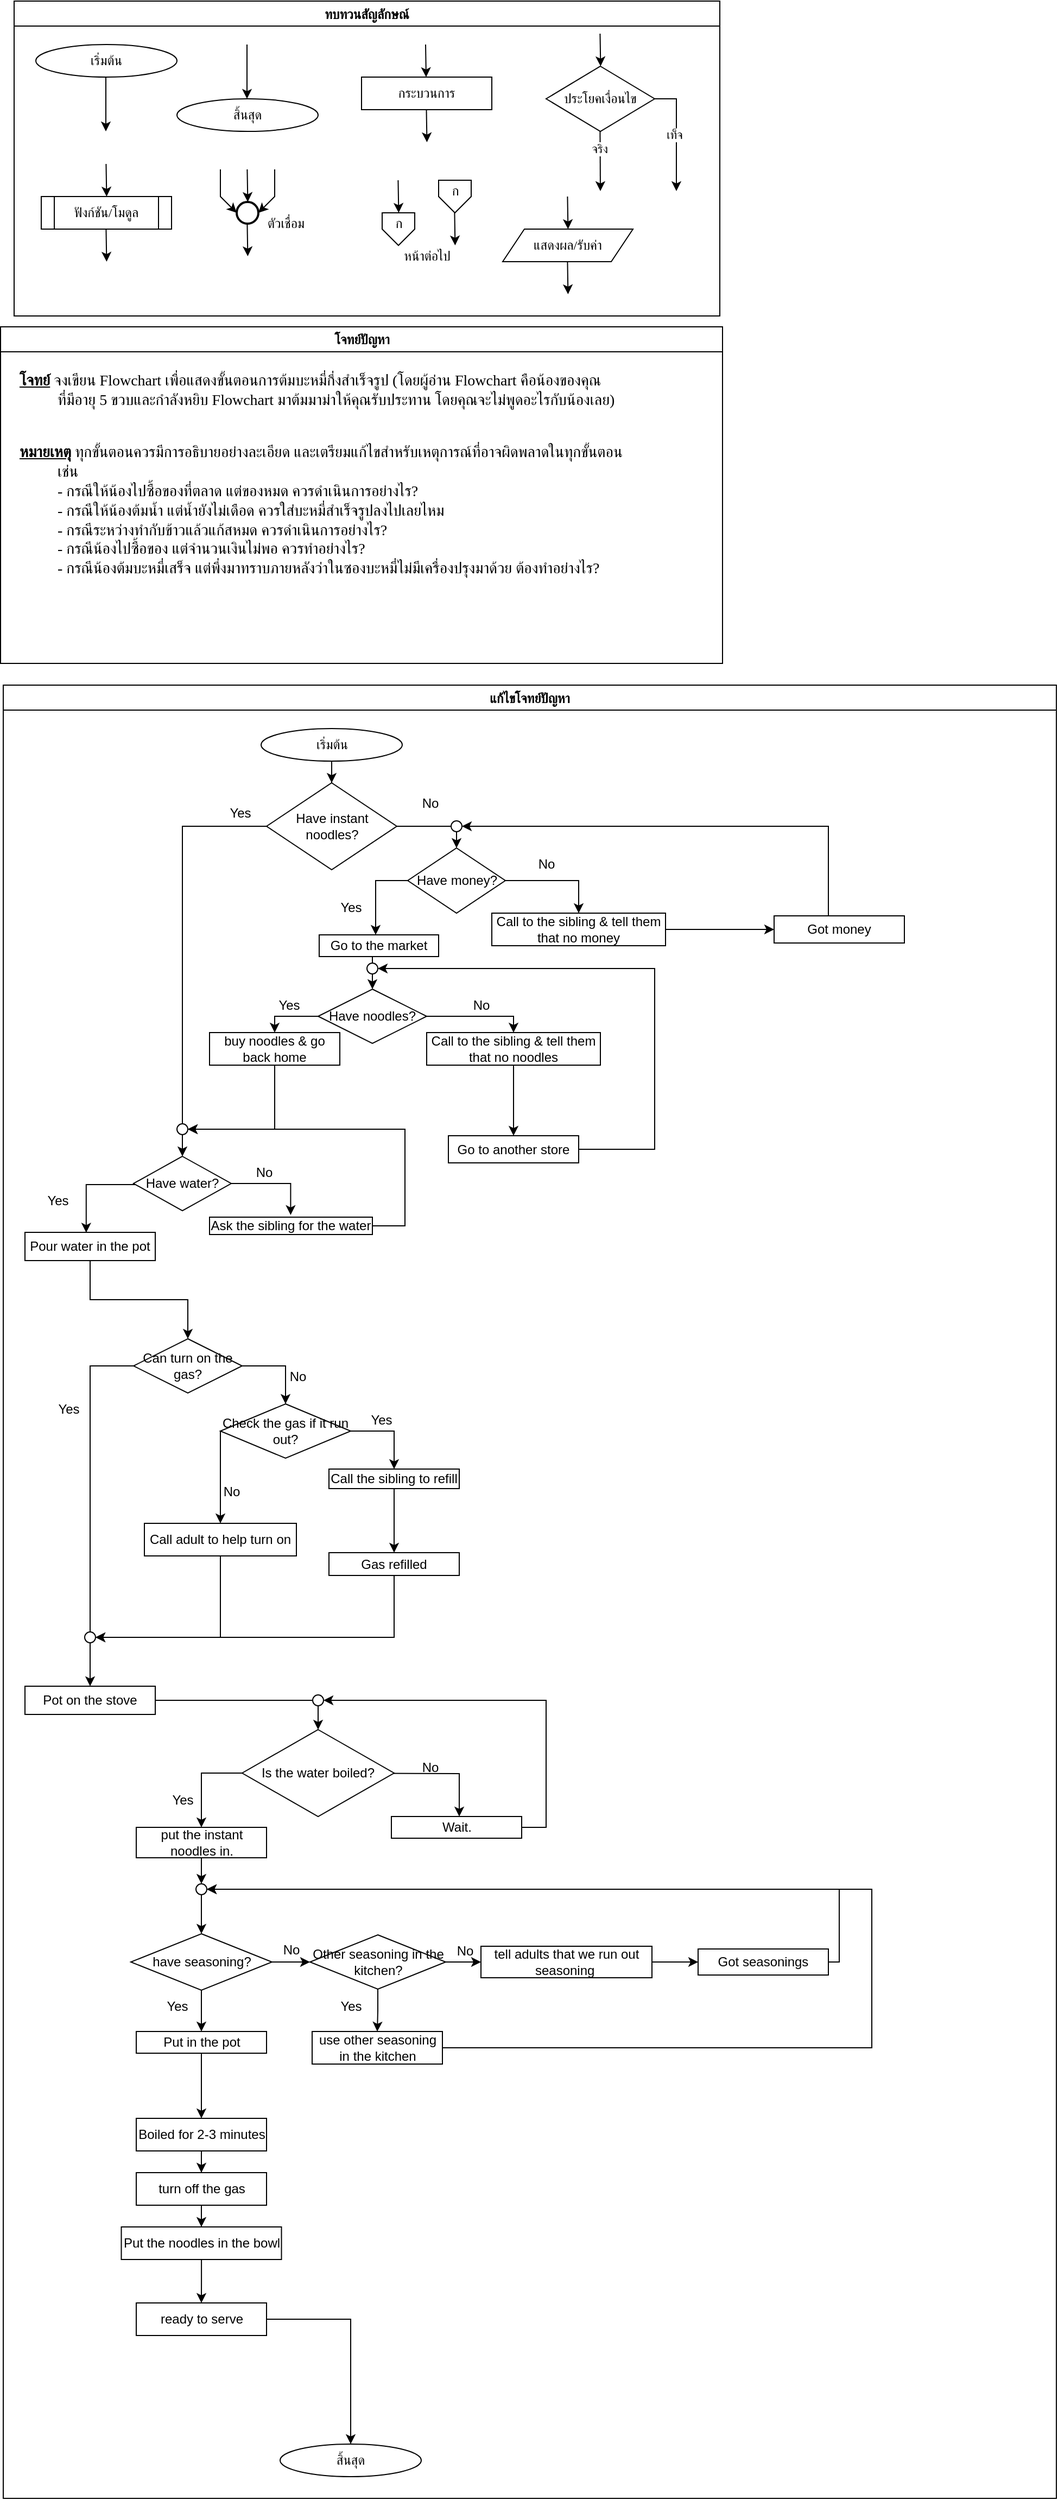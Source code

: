 <mxfile version="28.0.4">
  <diagram id="C5RBs43oDa-KdzZeNtuy" name="Page-1">
    <mxGraphModel dx="5113" dy="1737" grid="1" gridSize="10" guides="1" tooltips="1" connect="1" arrows="1" fold="1" page="1" pageScale="1" pageWidth="827" pageHeight="1169" math="0" shadow="0">
      <root>
        <mxCell id="WIyWlLk6GJQsqaUBKTNV-0" />
        <mxCell id="WIyWlLk6GJQsqaUBKTNV-1" parent="WIyWlLk6GJQsqaUBKTNV-0" />
        <mxCell id="M7CGMbNuYNeq0SnUNNgH-6" value="ทบทวนสัญลักษณ์" style="swimlane;fontFamily=Sarabun;fontSource=https%3A%2F%2Ffonts.googleapis.com%2Fcss%3Ffamily%3DSarabun;" parent="WIyWlLk6GJQsqaUBKTNV-1" vertex="1">
          <mxGeometry x="-720" y="20" width="650" height="290" as="geometry" />
        </mxCell>
        <mxCell id="M7CGMbNuYNeq0SnUNNgH-2" value="&lt;font data-font-src=&quot;https://fonts.googleapis.com/css?family=Sarabun&quot; face=&quot;Sarabun&quot;&gt;เริ่มต้น&lt;/font&gt;" style="ellipse;whiteSpace=wrap;html=1;" parent="M7CGMbNuYNeq0SnUNNgH-6" vertex="1">
          <mxGeometry x="20" y="40" width="130" height="30" as="geometry" />
        </mxCell>
        <mxCell id="M7CGMbNuYNeq0SnUNNgH-5" value="" style="endArrow=classic;html=1;rounded=0;" parent="M7CGMbNuYNeq0SnUNNgH-6" edge="1">
          <mxGeometry width="50" height="50" relative="1" as="geometry">
            <mxPoint x="84.5" y="70" as="sourcePoint" />
            <mxPoint x="84.5" y="120" as="targetPoint" />
          </mxGeometry>
        </mxCell>
        <mxCell id="M7CGMbNuYNeq0SnUNNgH-3" value="&lt;font face=&quot;Sarabun&quot;&gt;สิ้นสุด&lt;/font&gt;" style="ellipse;whiteSpace=wrap;html=1;" parent="M7CGMbNuYNeq0SnUNNgH-6" vertex="1">
          <mxGeometry x="150" y="90" width="130" height="30" as="geometry" />
        </mxCell>
        <mxCell id="M7CGMbNuYNeq0SnUNNgH-4" value="" style="endArrow=classic;html=1;rounded=0;" parent="M7CGMbNuYNeq0SnUNNgH-6" edge="1">
          <mxGeometry width="50" height="50" relative="1" as="geometry">
            <mxPoint x="214.5" y="40" as="sourcePoint" />
            <mxPoint x="214.5" y="90" as="targetPoint" />
          </mxGeometry>
        </mxCell>
        <mxCell id="mvioNwK95yMqdUQ73LqQ-0" value="กระบวนการ" style="rounded=0;whiteSpace=wrap;html=1;fontFamily=Sarabun;fontSource=https%3A%2F%2Ffonts.googleapis.com%2Fcss%3Ffamily%3DSarabun;" parent="M7CGMbNuYNeq0SnUNNgH-6" vertex="1">
          <mxGeometry x="320" y="70" width="120" height="30" as="geometry" />
        </mxCell>
        <mxCell id="mvioNwK95yMqdUQ73LqQ-1" value="" style="endArrow=classic;html=1;rounded=0;" parent="M7CGMbNuYNeq0SnUNNgH-6" edge="1">
          <mxGeometry width="50" height="50" relative="1" as="geometry">
            <mxPoint x="379" y="40" as="sourcePoint" />
            <mxPoint x="379.5" y="70" as="targetPoint" />
          </mxGeometry>
        </mxCell>
        <mxCell id="mvioNwK95yMqdUQ73LqQ-2" value="" style="endArrow=classic;html=1;rounded=0;" parent="M7CGMbNuYNeq0SnUNNgH-6" edge="1">
          <mxGeometry width="50" height="50" relative="1" as="geometry">
            <mxPoint x="379.75" y="100" as="sourcePoint" />
            <mxPoint x="380.25" y="130" as="targetPoint" />
          </mxGeometry>
        </mxCell>
        <mxCell id="mvioNwK95yMqdUQ73LqQ-3" value="ประโยคเงื่อนไข" style="rhombus;whiteSpace=wrap;html=1;fontFamily=Sarabun;fontSource=https%3A%2F%2Ffonts.googleapis.com%2Fcss%3Ffamily%3DSarabun;" parent="M7CGMbNuYNeq0SnUNNgH-6" vertex="1">
          <mxGeometry x="490" y="60" width="100" height="60" as="geometry" />
        </mxCell>
        <mxCell id="mvioNwK95yMqdUQ73LqQ-4" value="" style="endArrow=classic;html=1;rounded=0;" parent="M7CGMbNuYNeq0SnUNNgH-6" edge="1">
          <mxGeometry width="50" height="50" relative="1" as="geometry">
            <mxPoint x="539.71" y="30" as="sourcePoint" />
            <mxPoint x="540.21" y="60" as="targetPoint" />
          </mxGeometry>
        </mxCell>
        <mxCell id="mvioNwK95yMqdUQ73LqQ-5" value="" style="endArrow=classic;html=1;rounded=0;" parent="M7CGMbNuYNeq0SnUNNgH-6" edge="1">
          <mxGeometry width="50" height="50" relative="1" as="geometry">
            <mxPoint x="539.71" y="120" as="sourcePoint" />
            <mxPoint x="540" y="175" as="targetPoint" />
          </mxGeometry>
        </mxCell>
        <mxCell id="mvioNwK95yMqdUQ73LqQ-7" value="จริง" style="edgeLabel;html=1;align=center;verticalAlign=middle;resizable=0;points=[];fontFamily=Sarabun;fontSource=https%3A%2F%2Ffonts.googleapis.com%2Fcss%3Ffamily%3DSarabun;" parent="mvioNwK95yMqdUQ73LqQ-5" vertex="1" connectable="0">
          <mxGeometry x="-0.414" y="-1" relative="1" as="geometry">
            <mxPoint as="offset" />
          </mxGeometry>
        </mxCell>
        <mxCell id="mvioNwK95yMqdUQ73LqQ-6" value="" style="endArrow=classic;html=1;rounded=0;exitX=1;exitY=0.5;exitDx=0;exitDy=0;" parent="M7CGMbNuYNeq0SnUNNgH-6" source="mvioNwK95yMqdUQ73LqQ-3" edge="1">
          <mxGeometry width="50" height="50" relative="1" as="geometry">
            <mxPoint x="620" y="95" as="sourcePoint" />
            <mxPoint x="610" y="175" as="targetPoint" />
            <Array as="points">
              <mxPoint x="610" y="90" />
            </Array>
          </mxGeometry>
        </mxCell>
        <mxCell id="mvioNwK95yMqdUQ73LqQ-8" value="&lt;font data-font-src=&quot;https://fonts.googleapis.com/css?family=Sarabun&quot; face=&quot;Sarabun&quot;&gt;เท็จ&lt;/font&gt;" style="edgeLabel;html=1;align=center;verticalAlign=middle;resizable=0;points=[];" parent="mvioNwK95yMqdUQ73LqQ-6" vertex="1" connectable="0">
          <mxGeometry x="-0.002" y="-2" relative="1" as="geometry">
            <mxPoint as="offset" />
          </mxGeometry>
        </mxCell>
        <mxCell id="mvioNwK95yMqdUQ73LqQ-9" value="&lt;font data-font-src=&quot;https://fonts.googleapis.com/css?family=Sarabun&quot; face=&quot;Sarabun&quot;&gt;ฟังก์ชัน/โมดูล&lt;/font&gt;" style="shape=process;whiteSpace=wrap;html=1;backgroundOutline=1;" parent="M7CGMbNuYNeq0SnUNNgH-6" vertex="1">
          <mxGeometry x="25" y="180" width="120" height="30" as="geometry" />
        </mxCell>
        <mxCell id="mvioNwK95yMqdUQ73LqQ-11" value="" style="endArrow=classic;html=1;rounded=0;" parent="M7CGMbNuYNeq0SnUNNgH-6" edge="1">
          <mxGeometry width="50" height="50" relative="1" as="geometry">
            <mxPoint x="84.71" y="150" as="sourcePoint" />
            <mxPoint x="85.21" y="180" as="targetPoint" />
          </mxGeometry>
        </mxCell>
        <mxCell id="mvioNwK95yMqdUQ73LqQ-12" value="" style="endArrow=classic;html=1;rounded=0;" parent="M7CGMbNuYNeq0SnUNNgH-6" edge="1">
          <mxGeometry width="50" height="50" relative="1" as="geometry">
            <mxPoint x="84.71" y="210" as="sourcePoint" />
            <mxPoint x="85.21" y="240" as="targetPoint" />
          </mxGeometry>
        </mxCell>
        <mxCell id="mvioNwK95yMqdUQ73LqQ-13" value="" style="strokeWidth=2;html=1;shape=mxgraph.flowchart.start_2;whiteSpace=wrap;" parent="M7CGMbNuYNeq0SnUNNgH-6" vertex="1">
          <mxGeometry x="205" y="185" width="20" height="20" as="geometry" />
        </mxCell>
        <mxCell id="mvioNwK95yMqdUQ73LqQ-16" value="" style="endArrow=classic;html=1;rounded=0;" parent="M7CGMbNuYNeq0SnUNNgH-6" edge="1">
          <mxGeometry width="50" height="50" relative="1" as="geometry">
            <mxPoint x="214.71" y="155" as="sourcePoint" />
            <mxPoint x="215.21" y="185" as="targetPoint" />
          </mxGeometry>
        </mxCell>
        <mxCell id="mvioNwK95yMqdUQ73LqQ-17" value="" style="endArrow=classic;html=1;rounded=0;entryX=0;entryY=0.5;entryDx=0;entryDy=0;entryPerimeter=0;" parent="M7CGMbNuYNeq0SnUNNgH-6" target="mvioNwK95yMqdUQ73LqQ-13" edge="1">
          <mxGeometry width="50" height="50" relative="1" as="geometry">
            <mxPoint x="190.0" y="155" as="sourcePoint" />
            <mxPoint x="190.5" y="185" as="targetPoint" />
            <Array as="points">
              <mxPoint x="190" y="180" />
            </Array>
          </mxGeometry>
        </mxCell>
        <mxCell id="mvioNwK95yMqdUQ73LqQ-18" value="" style="endArrow=classic;html=1;rounded=0;entryX=1;entryY=0.5;entryDx=0;entryDy=0;entryPerimeter=0;" parent="M7CGMbNuYNeq0SnUNNgH-6" target="mvioNwK95yMqdUQ73LqQ-13" edge="1">
          <mxGeometry width="50" height="50" relative="1" as="geometry">
            <mxPoint x="240.0" y="155" as="sourcePoint" />
            <mxPoint x="240.5" y="185" as="targetPoint" />
            <Array as="points">
              <mxPoint x="240" y="180" />
            </Array>
          </mxGeometry>
        </mxCell>
        <mxCell id="mvioNwK95yMqdUQ73LqQ-19" value="" style="endArrow=classic;html=1;rounded=0;" parent="M7CGMbNuYNeq0SnUNNgH-6" edge="1">
          <mxGeometry width="50" height="50" relative="1" as="geometry">
            <mxPoint x="214.71" y="205" as="sourcePoint" />
            <mxPoint x="215.21" y="235" as="targetPoint" />
          </mxGeometry>
        </mxCell>
        <mxCell id="mvioNwK95yMqdUQ73LqQ-20" value="&lt;font data-font-src=&quot;https://fonts.googleapis.com/css?family=Sarabun&quot; face=&quot;Sarabun&quot;&gt;ตัวเชื่อม&lt;/font&gt;" style="text;html=1;align=center;verticalAlign=middle;resizable=0;points=[];autosize=1;strokeColor=none;fillColor=none;" parent="M7CGMbNuYNeq0SnUNNgH-6" vertex="1">
          <mxGeometry x="220" y="190" width="60" height="30" as="geometry" />
        </mxCell>
        <mxCell id="mvioNwK95yMqdUQ73LqQ-25" value="" style="endArrow=classic;html=1;rounded=0;" parent="M7CGMbNuYNeq0SnUNNgH-6" edge="1">
          <mxGeometry width="50" height="50" relative="1" as="geometry">
            <mxPoint x="353.71" y="165" as="sourcePoint" />
            <mxPoint x="354.21" y="195" as="targetPoint" />
          </mxGeometry>
        </mxCell>
        <mxCell id="mvioNwK95yMqdUQ73LqQ-21" value="" style="verticalLabelPosition=bottom;verticalAlign=top;html=1;shape=offPageConnector;rounded=0;size=0.5;" parent="M7CGMbNuYNeq0SnUNNgH-6" vertex="1">
          <mxGeometry x="339" y="195" width="30" height="30" as="geometry" />
        </mxCell>
        <mxCell id="mvioNwK95yMqdUQ73LqQ-26" value="" style="endArrow=classic;html=1;rounded=0;" parent="M7CGMbNuYNeq0SnUNNgH-6" edge="1">
          <mxGeometry width="50" height="50" relative="1" as="geometry">
            <mxPoint x="405.71" y="195" as="sourcePoint" />
            <mxPoint x="406.21" y="225" as="targetPoint" />
          </mxGeometry>
        </mxCell>
        <mxCell id="mvioNwK95yMqdUQ73LqQ-27" value="" style="verticalLabelPosition=bottom;verticalAlign=top;html=1;shape=offPageConnector;rounded=0;size=0.5;" parent="M7CGMbNuYNeq0SnUNNgH-6" vertex="1">
          <mxGeometry x="391" y="165" width="30" height="30" as="geometry" />
        </mxCell>
        <mxCell id="mvioNwK95yMqdUQ73LqQ-28" value="หน้าต่อไป" style="text;html=1;align=center;verticalAlign=middle;resizable=0;points=[];autosize=1;strokeColor=none;fillColor=none;fontFamily=Sarabun;fontSource=https%3A%2F%2Ffonts.googleapis.com%2Fcss%3Ffamily%3DSarabun;" parent="M7CGMbNuYNeq0SnUNNgH-6" vertex="1">
          <mxGeometry x="345" y="220" width="70" height="30" as="geometry" />
        </mxCell>
        <mxCell id="mvioNwK95yMqdUQ73LqQ-29" value="ก" style="text;html=1;align=center;verticalAlign=middle;resizable=0;points=[];autosize=1;strokeColor=none;fillColor=none;fontFamily=Sarabun;fontSource=https%3A%2F%2Ffonts.googleapis.com%2Fcss%3Ffamily%3DSarabun;" parent="M7CGMbNuYNeq0SnUNNgH-6" vertex="1">
          <mxGeometry x="339" y="190" width="30" height="30" as="geometry" />
        </mxCell>
        <mxCell id="mvioNwK95yMqdUQ73LqQ-30" value="ก" style="text;html=1;align=center;verticalAlign=middle;resizable=0;points=[];autosize=1;strokeColor=none;fillColor=none;fontFamily=Sarabun;fontSource=https%3A%2F%2Ffonts.googleapis.com%2Fcss%3Ffamily%3DSarabun;" parent="M7CGMbNuYNeq0SnUNNgH-6" vertex="1">
          <mxGeometry x="391" y="160" width="30" height="30" as="geometry" />
        </mxCell>
        <mxCell id="mvioNwK95yMqdUQ73LqQ-32" value="แสดงผล/รับค่า" style="shape=parallelogram;perimeter=parallelogramPerimeter;whiteSpace=wrap;html=1;fixedSize=1;fontFamily=Sarabun;fontSource=https%3A%2F%2Ffonts.googleapis.com%2Fcss%3Ffamily%3DSarabun;" parent="M7CGMbNuYNeq0SnUNNgH-6" vertex="1">
          <mxGeometry x="450" y="210" width="120" height="30" as="geometry" />
        </mxCell>
        <mxCell id="mvioNwK95yMqdUQ73LqQ-33" value="" style="endArrow=classic;html=1;rounded=0;" parent="M7CGMbNuYNeq0SnUNNgH-6" edge="1">
          <mxGeometry width="50" height="50" relative="1" as="geometry">
            <mxPoint x="509.71" y="180" as="sourcePoint" />
            <mxPoint x="510.21" y="210" as="targetPoint" />
          </mxGeometry>
        </mxCell>
        <mxCell id="mvioNwK95yMqdUQ73LqQ-34" value="" style="endArrow=classic;html=1;rounded=0;" parent="M7CGMbNuYNeq0SnUNNgH-6" edge="1">
          <mxGeometry width="50" height="50" relative="1" as="geometry">
            <mxPoint x="509.71" y="240" as="sourcePoint" />
            <mxPoint x="510.21" y="270" as="targetPoint" />
          </mxGeometry>
        </mxCell>
        <mxCell id="mvioNwK95yMqdUQ73LqQ-36" value="แก้ไขโจทย์ปัญหา" style="swimlane;fontFamily=Sarabun;fontSource=https%3A%2F%2Ffonts.googleapis.com%2Fcss%3Ffamily%3DSarabun;" parent="WIyWlLk6GJQsqaUBKTNV-1" vertex="1">
          <mxGeometry x="-730" y="650" width="970" height="1670" as="geometry" />
        </mxCell>
        <mxCell id="Y_5bH8ewrt_cbjXBQILO-9" style="edgeStyle=orthogonalEdgeStyle;rounded=0;orthogonalLoop=1;jettySize=auto;html=1;entryX=0.5;entryY=0;entryDx=0;entryDy=0;" edge="1" parent="mvioNwK95yMqdUQ73LqQ-36" source="mvioNwK95yMqdUQ73LqQ-35" target="Y_5bH8ewrt_cbjXBQILO-0">
          <mxGeometry relative="1" as="geometry" />
        </mxCell>
        <mxCell id="mvioNwK95yMqdUQ73LqQ-35" value="&lt;font data-font-src=&quot;https://fonts.googleapis.com/css?family=Sarabun&quot; face=&quot;Sarabun&quot;&gt;เริ่มต้น&lt;/font&gt;" style="ellipse;whiteSpace=wrap;html=1;" parent="mvioNwK95yMqdUQ73LqQ-36" vertex="1">
          <mxGeometry x="237.5" y="40" width="130" height="30" as="geometry" />
        </mxCell>
        <mxCell id="mvioNwK95yMqdUQ73LqQ-69" value="&lt;font face=&quot;Sarabun&quot;&gt;สิ้นสุด&lt;/font&gt;" style="ellipse;whiteSpace=wrap;html=1;" parent="mvioNwK95yMqdUQ73LqQ-36" vertex="1">
          <mxGeometry x="255" y="1620" width="130" height="30" as="geometry" />
        </mxCell>
        <mxCell id="Y_5bH8ewrt_cbjXBQILO-4" style="edgeStyle=orthogonalEdgeStyle;rounded=0;orthogonalLoop=1;jettySize=auto;html=1;entryX=0.5;entryY=0;entryDx=0;entryDy=0;" edge="1" parent="mvioNwK95yMqdUQ73LqQ-36" source="Y_5bH8ewrt_cbjXBQILO-0" target="Y_5bH8ewrt_cbjXBQILO-3">
          <mxGeometry relative="1" as="geometry" />
        </mxCell>
        <mxCell id="Y_5bH8ewrt_cbjXBQILO-7" style="edgeStyle=orthogonalEdgeStyle;rounded=0;orthogonalLoop=1;jettySize=auto;html=1;entryX=0.5;entryY=0;entryDx=0;entryDy=0;" edge="1" parent="mvioNwK95yMqdUQ73LqQ-36" source="Y_5bH8ewrt_cbjXBQILO-0" target="Y_5bH8ewrt_cbjXBQILO-6">
          <mxGeometry relative="1" as="geometry" />
        </mxCell>
        <mxCell id="Y_5bH8ewrt_cbjXBQILO-0" value="Have instant noodles?" style="rhombus;whiteSpace=wrap;html=1;" vertex="1" parent="mvioNwK95yMqdUQ73LqQ-36">
          <mxGeometry x="242.5" y="90" width="120" height="80" as="geometry" />
        </mxCell>
        <mxCell id="Y_5bH8ewrt_cbjXBQILO-3" value="Have water?" style="rhombus;whiteSpace=wrap;html=1;" vertex="1" parent="mvioNwK95yMqdUQ73LqQ-36">
          <mxGeometry x="120" y="434" width="90" height="50" as="geometry" />
        </mxCell>
        <mxCell id="Y_5bH8ewrt_cbjXBQILO-5" value="Yes" style="text;html=1;align=center;verticalAlign=middle;resizable=0;points=[];autosize=1;strokeColor=none;fillColor=none;" vertex="1" parent="mvioNwK95yMqdUQ73LqQ-36">
          <mxGeometry x="197.5" y="103" width="40" height="30" as="geometry" />
        </mxCell>
        <mxCell id="Y_5bH8ewrt_cbjXBQILO-12" style="edgeStyle=orthogonalEdgeStyle;rounded=0;orthogonalLoop=1;jettySize=auto;html=1;entryX=0.5;entryY=0;entryDx=0;entryDy=0;exitX=0;exitY=0.5;exitDx=0;exitDy=0;" edge="1" parent="mvioNwK95yMqdUQ73LqQ-36" source="Y_5bH8ewrt_cbjXBQILO-6">
          <mxGeometry relative="1" as="geometry">
            <mxPoint x="369.5" y="180" as="sourcePoint" />
            <mxPoint x="343" y="230" as="targetPoint" />
            <Array as="points">
              <mxPoint x="343" y="180" />
            </Array>
          </mxGeometry>
        </mxCell>
        <mxCell id="Y_5bH8ewrt_cbjXBQILO-15" style="edgeStyle=orthogonalEdgeStyle;rounded=0;orthogonalLoop=1;jettySize=auto;html=1;entryX=0.5;entryY=0;entryDx=0;entryDy=0;" edge="1" parent="mvioNwK95yMqdUQ73LqQ-36" source="Y_5bH8ewrt_cbjXBQILO-6" target="Y_5bH8ewrt_cbjXBQILO-14">
          <mxGeometry relative="1" as="geometry">
            <Array as="points">
              <mxPoint x="530" y="180" />
            </Array>
          </mxGeometry>
        </mxCell>
        <mxCell id="Y_5bH8ewrt_cbjXBQILO-6" value="Have money?" style="rhombus;whiteSpace=wrap;html=1;" vertex="1" parent="mvioNwK95yMqdUQ73LqQ-36">
          <mxGeometry x="372.5" y="150" width="90" height="60" as="geometry" />
        </mxCell>
        <mxCell id="Y_5bH8ewrt_cbjXBQILO-19" style="edgeStyle=orthogonalEdgeStyle;rounded=0;orthogonalLoop=1;jettySize=auto;html=1;entryX=0.5;entryY=0;entryDx=0;entryDy=0;" edge="1" parent="mvioNwK95yMqdUQ73LqQ-36" source="Y_5bH8ewrt_cbjXBQILO-11" target="Y_5bH8ewrt_cbjXBQILO-18">
          <mxGeometry relative="1" as="geometry">
            <Array as="points">
              <mxPoint x="340" y="270" />
            </Array>
          </mxGeometry>
        </mxCell>
        <mxCell id="Y_5bH8ewrt_cbjXBQILO-11" value="Go to the market" style="whiteSpace=wrap;html=1;" vertex="1" parent="mvioNwK95yMqdUQ73LqQ-36">
          <mxGeometry x="291" y="230" width="110" height="20" as="geometry" />
        </mxCell>
        <mxCell id="Y_5bH8ewrt_cbjXBQILO-62" value="" style="edgeStyle=orthogonalEdgeStyle;rounded=0;orthogonalLoop=1;jettySize=auto;html=1;" edge="1" parent="mvioNwK95yMqdUQ73LqQ-36" source="Y_5bH8ewrt_cbjXBQILO-14" target="Y_5bH8ewrt_cbjXBQILO-61">
          <mxGeometry relative="1" as="geometry" />
        </mxCell>
        <mxCell id="Y_5bH8ewrt_cbjXBQILO-14" value="Call to the sibling &amp;amp; tell them that no money" style="whiteSpace=wrap;html=1;" vertex="1" parent="mvioNwK95yMqdUQ73LqQ-36">
          <mxGeometry x="450" y="210" width="160" height="30" as="geometry" />
        </mxCell>
        <mxCell id="Y_5bH8ewrt_cbjXBQILO-16" value="No" style="text;html=1;align=center;verticalAlign=middle;resizable=0;points=[];autosize=1;strokeColor=none;fillColor=none;" vertex="1" parent="mvioNwK95yMqdUQ73LqQ-36">
          <mxGeometry x="480" y="150" width="40" height="30" as="geometry" />
        </mxCell>
        <mxCell id="Y_5bH8ewrt_cbjXBQILO-17" value="Yes" style="text;html=1;align=center;verticalAlign=middle;resizable=0;points=[];autosize=1;strokeColor=none;fillColor=none;" vertex="1" parent="mvioNwK95yMqdUQ73LqQ-36">
          <mxGeometry x="300" y="190" width="40" height="30" as="geometry" />
        </mxCell>
        <mxCell id="Y_5bH8ewrt_cbjXBQILO-22" style="edgeStyle=orthogonalEdgeStyle;rounded=0;orthogonalLoop=1;jettySize=auto;html=1;entryX=0.5;entryY=0;entryDx=0;entryDy=0;" edge="1" parent="mvioNwK95yMqdUQ73LqQ-36" target="Y_5bH8ewrt_cbjXBQILO-20">
          <mxGeometry relative="1" as="geometry">
            <mxPoint x="379.978" y="305.001" as="sourcePoint" />
            <mxPoint x="470" y="314.99" as="targetPoint" />
            <Array as="points">
              <mxPoint x="470" y="305" />
            </Array>
          </mxGeometry>
        </mxCell>
        <mxCell id="Y_5bH8ewrt_cbjXBQILO-25" style="edgeStyle=orthogonalEdgeStyle;rounded=0;orthogonalLoop=1;jettySize=auto;html=1;entryX=0.5;entryY=0;entryDx=0;entryDy=0;" edge="1" parent="mvioNwK95yMqdUQ73LqQ-36" target="Y_5bH8ewrt_cbjXBQILO-24">
          <mxGeometry relative="1" as="geometry">
            <mxPoint x="300.004" y="305.002" as="sourcePoint" />
            <mxPoint x="249.96" y="314.98" as="targetPoint" />
            <Array as="points">
              <mxPoint x="250" y="305" />
            </Array>
          </mxGeometry>
        </mxCell>
        <mxCell id="Y_5bH8ewrt_cbjXBQILO-18" value="Have noodles?" style="rhombus;whiteSpace=wrap;html=1;" vertex="1" parent="mvioNwK95yMqdUQ73LqQ-36">
          <mxGeometry x="290" y="280" width="100" height="50" as="geometry" />
        </mxCell>
        <mxCell id="Y_5bH8ewrt_cbjXBQILO-56" value="" style="edgeStyle=orthogonalEdgeStyle;rounded=0;orthogonalLoop=1;jettySize=auto;html=1;" edge="1" parent="mvioNwK95yMqdUQ73LqQ-36" source="Y_5bH8ewrt_cbjXBQILO-20" target="Y_5bH8ewrt_cbjXBQILO-55">
          <mxGeometry relative="1" as="geometry" />
        </mxCell>
        <mxCell id="Y_5bH8ewrt_cbjXBQILO-20" value="Call to the sibling &amp;amp; tell them that no noodles" style="whiteSpace=wrap;html=1;" vertex="1" parent="mvioNwK95yMqdUQ73LqQ-36">
          <mxGeometry x="390" y="320" width="160" height="30" as="geometry" />
        </mxCell>
        <mxCell id="Y_5bH8ewrt_cbjXBQILO-23" value="No" style="text;html=1;align=center;verticalAlign=middle;resizable=0;points=[];autosize=1;strokeColor=none;fillColor=none;" vertex="1" parent="mvioNwK95yMqdUQ73LqQ-36">
          <mxGeometry x="420" y="280" width="40" height="30" as="geometry" />
        </mxCell>
        <mxCell id="Y_5bH8ewrt_cbjXBQILO-29" style="edgeStyle=orthogonalEdgeStyle;rounded=0;orthogonalLoop=1;jettySize=auto;html=1;entryX=1;entryY=0.5;entryDx=0;entryDy=0;" edge="1" parent="mvioNwK95yMqdUQ73LqQ-36" source="Y_5bH8ewrt_cbjXBQILO-24" target="Y_5bH8ewrt_cbjXBQILO-26">
          <mxGeometry relative="1" as="geometry">
            <Array as="points">
              <mxPoint x="250" y="409" />
            </Array>
          </mxGeometry>
        </mxCell>
        <mxCell id="Y_5bH8ewrt_cbjXBQILO-24" value="buy noodles &amp;amp; go back home" style="whiteSpace=wrap;html=1;" vertex="1" parent="mvioNwK95yMqdUQ73LqQ-36">
          <mxGeometry x="190" y="320" width="120" height="30" as="geometry" />
        </mxCell>
        <mxCell id="Y_5bH8ewrt_cbjXBQILO-26" value="" style="ellipse;whiteSpace=wrap;html=1;" vertex="1" parent="mvioNwK95yMqdUQ73LqQ-36">
          <mxGeometry x="160" y="404" width="10" height="10" as="geometry" />
        </mxCell>
        <mxCell id="Y_5bH8ewrt_cbjXBQILO-41" style="edgeStyle=orthogonalEdgeStyle;rounded=0;orthogonalLoop=1;jettySize=auto;html=1;entryX=0.5;entryY=0;entryDx=0;entryDy=0;" edge="1" parent="mvioNwK95yMqdUQ73LqQ-36" source="Y_5bH8ewrt_cbjXBQILO-30" target="Y_5bH8ewrt_cbjXBQILO-40">
          <mxGeometry relative="1" as="geometry" />
        </mxCell>
        <mxCell id="Y_5bH8ewrt_cbjXBQILO-30" value="Pour water in the pot" style="whiteSpace=wrap;html=1;" vertex="1" parent="mvioNwK95yMqdUQ73LqQ-36">
          <mxGeometry x="20" y="504" width="120" height="26" as="geometry" />
        </mxCell>
        <mxCell id="Y_5bH8ewrt_cbjXBQILO-33" value="Yes" style="text;html=1;align=center;verticalAlign=middle;resizable=0;points=[];autosize=1;strokeColor=none;fillColor=none;" vertex="1" parent="mvioNwK95yMqdUQ73LqQ-36">
          <mxGeometry x="30" y="460" width="40" height="30" as="geometry" />
        </mxCell>
        <mxCell id="Y_5bH8ewrt_cbjXBQILO-42" style="edgeStyle=orthogonalEdgeStyle;rounded=0;orthogonalLoop=1;jettySize=auto;html=1;entryX=1;entryY=0.5;entryDx=0;entryDy=0;" edge="1" parent="mvioNwK95yMqdUQ73LqQ-36" source="Y_5bH8ewrt_cbjXBQILO-34" target="Y_5bH8ewrt_cbjXBQILO-26">
          <mxGeometry relative="1" as="geometry">
            <Array as="points">
              <mxPoint x="370" y="498" />
              <mxPoint x="370" y="409" />
            </Array>
          </mxGeometry>
        </mxCell>
        <mxCell id="Y_5bH8ewrt_cbjXBQILO-34" value="Ask the sibling for the water" style="whiteSpace=wrap;html=1;" vertex="1" parent="mvioNwK95yMqdUQ73LqQ-36">
          <mxGeometry x="190" y="490" width="150" height="16" as="geometry" />
        </mxCell>
        <mxCell id="Y_5bH8ewrt_cbjXBQILO-36" value="No" style="text;html=1;align=center;verticalAlign=middle;resizable=0;points=[];autosize=1;strokeColor=none;fillColor=none;" vertex="1" parent="mvioNwK95yMqdUQ73LqQ-36">
          <mxGeometry x="220" y="434" width="40" height="30" as="geometry" />
        </mxCell>
        <mxCell id="Y_5bH8ewrt_cbjXBQILO-37" value="No" style="text;html=1;align=center;verticalAlign=middle;resizable=0;points=[];autosize=1;strokeColor=none;fillColor=none;" vertex="1" parent="mvioNwK95yMqdUQ73LqQ-36">
          <mxGeometry x="372.5" y="94" width="40" height="30" as="geometry" />
        </mxCell>
        <mxCell id="Y_5bH8ewrt_cbjXBQILO-38" style="edgeStyle=orthogonalEdgeStyle;rounded=0;orthogonalLoop=1;jettySize=auto;html=1;exitX=1;exitY=0.5;exitDx=0;exitDy=0;entryX=0.498;entryY=-0.124;entryDx=0;entryDy=0;entryPerimeter=0;" edge="1" parent="mvioNwK95yMqdUQ73LqQ-36" source="Y_5bH8ewrt_cbjXBQILO-3" target="Y_5bH8ewrt_cbjXBQILO-34">
          <mxGeometry relative="1" as="geometry" />
        </mxCell>
        <mxCell id="Y_5bH8ewrt_cbjXBQILO-39" style="edgeStyle=orthogonalEdgeStyle;rounded=0;orthogonalLoop=1;jettySize=auto;html=1;entryX=0.47;entryY=0.01;entryDx=0;entryDy=0;entryPerimeter=0;" edge="1" parent="mvioNwK95yMqdUQ73LqQ-36" source="Y_5bH8ewrt_cbjXBQILO-3" target="Y_5bH8ewrt_cbjXBQILO-30">
          <mxGeometry relative="1" as="geometry">
            <Array as="points">
              <mxPoint x="76" y="460" />
            </Array>
          </mxGeometry>
        </mxCell>
        <mxCell id="Y_5bH8ewrt_cbjXBQILO-44" style="edgeStyle=orthogonalEdgeStyle;rounded=0;orthogonalLoop=1;jettySize=auto;html=1;entryX=0.5;entryY=0;entryDx=0;entryDy=0;" edge="1" parent="mvioNwK95yMqdUQ73LqQ-36" source="Y_5bH8ewrt_cbjXBQILO-40" target="Y_5bH8ewrt_cbjXBQILO-43">
          <mxGeometry relative="1" as="geometry">
            <Array as="points">
              <mxPoint x="80" y="627" />
            </Array>
          </mxGeometry>
        </mxCell>
        <mxCell id="Y_5bH8ewrt_cbjXBQILO-47" style="edgeStyle=orthogonalEdgeStyle;rounded=0;orthogonalLoop=1;jettySize=auto;html=1;entryX=0.5;entryY=0;entryDx=0;entryDy=0;" edge="1" parent="mvioNwK95yMqdUQ73LqQ-36" target="Y_5bH8ewrt_cbjXBQILO-46">
          <mxGeometry relative="1" as="geometry">
            <mxPoint x="217.406" y="627.027" as="sourcePoint" />
            <mxPoint x="254.96" y="652" as="targetPoint" />
            <Array as="points">
              <mxPoint x="260" y="627" />
              <mxPoint x="260" y="652" />
            </Array>
          </mxGeometry>
        </mxCell>
        <mxCell id="Y_5bH8ewrt_cbjXBQILO-40" value="Can turn on the gas?" style="rhombus;whiteSpace=wrap;html=1;" vertex="1" parent="mvioNwK95yMqdUQ73LqQ-36">
          <mxGeometry x="120" y="602" width="100" height="50" as="geometry" />
        </mxCell>
        <mxCell id="Y_5bH8ewrt_cbjXBQILO-71" style="edgeStyle=orthogonalEdgeStyle;rounded=0;orthogonalLoop=1;jettySize=auto;html=1;" edge="1" parent="mvioNwK95yMqdUQ73LqQ-36" source="Y_5bH8ewrt_cbjXBQILO-43" target="Y_5bH8ewrt_cbjXBQILO-70">
          <mxGeometry relative="1" as="geometry" />
        </mxCell>
        <mxCell id="Y_5bH8ewrt_cbjXBQILO-43" value="Pot on the stove" style="whiteSpace=wrap;html=1;" vertex="1" parent="mvioNwK95yMqdUQ73LqQ-36">
          <mxGeometry x="20" y="922" width="120" height="26" as="geometry" />
        </mxCell>
        <mxCell id="Y_5bH8ewrt_cbjXBQILO-45" value="Yes" style="text;html=1;align=center;verticalAlign=middle;resizable=0;points=[];autosize=1;strokeColor=none;fillColor=none;" vertex="1" parent="mvioNwK95yMqdUQ73LqQ-36">
          <mxGeometry x="40" y="652" width="40" height="30" as="geometry" />
        </mxCell>
        <mxCell id="Y_5bH8ewrt_cbjXBQILO-50" style="edgeStyle=orthogonalEdgeStyle;rounded=0;orthogonalLoop=1;jettySize=auto;html=1;entryX=0.5;entryY=0;entryDx=0;entryDy=0;" edge="1" parent="mvioNwK95yMqdUQ73LqQ-36" source="Y_5bH8ewrt_cbjXBQILO-46" target="Y_5bH8ewrt_cbjXBQILO-49">
          <mxGeometry relative="1" as="geometry">
            <Array as="points">
              <mxPoint x="360" y="687" />
            </Array>
          </mxGeometry>
        </mxCell>
        <mxCell id="Y_5bH8ewrt_cbjXBQILO-53" style="edgeStyle=orthogonalEdgeStyle;rounded=0;orthogonalLoop=1;jettySize=auto;html=1;entryX=0.5;entryY=0;entryDx=0;entryDy=0;" edge="1" parent="mvioNwK95yMqdUQ73LqQ-36" source="Y_5bH8ewrt_cbjXBQILO-46" target="Y_5bH8ewrt_cbjXBQILO-52">
          <mxGeometry relative="1" as="geometry">
            <Array as="points">
              <mxPoint x="200" y="762" />
            </Array>
          </mxGeometry>
        </mxCell>
        <mxCell id="Y_5bH8ewrt_cbjXBQILO-46" value="Check the gas if it run out?" style="rhombus;whiteSpace=wrap;html=1;" vertex="1" parent="mvioNwK95yMqdUQ73LqQ-36">
          <mxGeometry x="200" y="662" width="120" height="50" as="geometry" />
        </mxCell>
        <mxCell id="Y_5bH8ewrt_cbjXBQILO-48" value="No" style="text;html=1;align=center;verticalAlign=middle;resizable=0;points=[];autosize=1;strokeColor=none;fillColor=none;" vertex="1" parent="mvioNwK95yMqdUQ73LqQ-36">
          <mxGeometry x="251" y="622" width="40" height="30" as="geometry" />
        </mxCell>
        <mxCell id="Y_5bH8ewrt_cbjXBQILO-66" value="" style="edgeStyle=orthogonalEdgeStyle;rounded=0;orthogonalLoop=1;jettySize=auto;html=1;" edge="1" parent="mvioNwK95yMqdUQ73LqQ-36" source="Y_5bH8ewrt_cbjXBQILO-49" target="Y_5bH8ewrt_cbjXBQILO-65">
          <mxGeometry relative="1" as="geometry" />
        </mxCell>
        <mxCell id="Y_5bH8ewrt_cbjXBQILO-49" value="Call the sibling to refill" style="whiteSpace=wrap;html=1;" vertex="1" parent="mvioNwK95yMqdUQ73LqQ-36">
          <mxGeometry x="300" y="722" width="120" height="18" as="geometry" />
        </mxCell>
        <mxCell id="Y_5bH8ewrt_cbjXBQILO-51" value="Yes" style="text;html=1;align=center;verticalAlign=middle;resizable=0;points=[];autosize=1;strokeColor=none;fillColor=none;" vertex="1" parent="mvioNwK95yMqdUQ73LqQ-36">
          <mxGeometry x="327.5" y="662" width="40" height="30" as="geometry" />
        </mxCell>
        <mxCell id="Y_5bH8ewrt_cbjXBQILO-68" style="edgeStyle=orthogonalEdgeStyle;rounded=0;orthogonalLoop=1;jettySize=auto;html=1;entryX=1;entryY=0.5;entryDx=0;entryDy=0;" edge="1" parent="mvioNwK95yMqdUQ73LqQ-36" source="Y_5bH8ewrt_cbjXBQILO-52" target="Y_5bH8ewrt_cbjXBQILO-67">
          <mxGeometry relative="1" as="geometry">
            <mxPoint x="90" y="882" as="targetPoint" />
            <Array as="points">
              <mxPoint x="200" y="877" />
            </Array>
          </mxGeometry>
        </mxCell>
        <mxCell id="Y_5bH8ewrt_cbjXBQILO-52" value="Call adult to help turn on" style="whiteSpace=wrap;html=1;" vertex="1" parent="mvioNwK95yMqdUQ73LqQ-36">
          <mxGeometry x="130" y="772" width="140" height="30" as="geometry" />
        </mxCell>
        <mxCell id="Y_5bH8ewrt_cbjXBQILO-54" value="No" style="text;html=1;align=center;verticalAlign=middle;resizable=0;points=[];autosize=1;strokeColor=none;fillColor=none;" vertex="1" parent="mvioNwK95yMqdUQ73LqQ-36">
          <mxGeometry x="190" y="728" width="40" height="30" as="geometry" />
        </mxCell>
        <mxCell id="Y_5bH8ewrt_cbjXBQILO-59" style="edgeStyle=orthogonalEdgeStyle;rounded=0;orthogonalLoop=1;jettySize=auto;html=1;entryX=1;entryY=0.5;entryDx=0;entryDy=0;" edge="1" parent="mvioNwK95yMqdUQ73LqQ-36" source="Y_5bH8ewrt_cbjXBQILO-55" target="Y_5bH8ewrt_cbjXBQILO-58">
          <mxGeometry relative="1" as="geometry">
            <Array as="points">
              <mxPoint x="600" y="428" />
              <mxPoint x="600" y="261" />
            </Array>
          </mxGeometry>
        </mxCell>
        <mxCell id="Y_5bH8ewrt_cbjXBQILO-55" value="Go to another store" style="whiteSpace=wrap;html=1;" vertex="1" parent="mvioNwK95yMqdUQ73LqQ-36">
          <mxGeometry x="410" y="415" width="120" height="25" as="geometry" />
        </mxCell>
        <mxCell id="Y_5bH8ewrt_cbjXBQILO-57" value="Yes" style="text;html=1;align=center;verticalAlign=middle;resizable=0;points=[];autosize=1;strokeColor=none;fillColor=none;" vertex="1" parent="mvioNwK95yMqdUQ73LqQ-36">
          <mxGeometry x="242.5" y="280" width="40" height="30" as="geometry" />
        </mxCell>
        <mxCell id="Y_5bH8ewrt_cbjXBQILO-58" value="" style="ellipse;whiteSpace=wrap;html=1;" vertex="1" parent="mvioNwK95yMqdUQ73LqQ-36">
          <mxGeometry x="335" y="256" width="10" height="10" as="geometry" />
        </mxCell>
        <mxCell id="Y_5bH8ewrt_cbjXBQILO-64" style="edgeStyle=orthogonalEdgeStyle;rounded=0;orthogonalLoop=1;jettySize=auto;html=1;entryX=1;entryY=0.5;entryDx=0;entryDy=0;" edge="1" parent="mvioNwK95yMqdUQ73LqQ-36" source="Y_5bH8ewrt_cbjXBQILO-61" target="Y_5bH8ewrt_cbjXBQILO-63">
          <mxGeometry relative="1" as="geometry">
            <Array as="points">
              <mxPoint x="760" y="130" />
            </Array>
          </mxGeometry>
        </mxCell>
        <mxCell id="Y_5bH8ewrt_cbjXBQILO-61" value="Got money" style="whiteSpace=wrap;html=1;" vertex="1" parent="mvioNwK95yMqdUQ73LqQ-36">
          <mxGeometry x="710" y="212.5" width="120" height="25" as="geometry" />
        </mxCell>
        <mxCell id="Y_5bH8ewrt_cbjXBQILO-63" value="" style="ellipse;whiteSpace=wrap;html=1;" vertex="1" parent="mvioNwK95yMqdUQ73LqQ-36">
          <mxGeometry x="412.5" y="125" width="10" height="10" as="geometry" />
        </mxCell>
        <mxCell id="Y_5bH8ewrt_cbjXBQILO-69" style="edgeStyle=orthogonalEdgeStyle;rounded=0;orthogonalLoop=1;jettySize=auto;html=1;entryX=1;entryY=0.5;entryDx=0;entryDy=0;" edge="1" parent="mvioNwK95yMqdUQ73LqQ-36" source="Y_5bH8ewrt_cbjXBQILO-65" target="Y_5bH8ewrt_cbjXBQILO-67">
          <mxGeometry relative="1" as="geometry">
            <mxPoint x="90" y="892" as="targetPoint" />
            <Array as="points">
              <mxPoint x="360" y="877" />
            </Array>
          </mxGeometry>
        </mxCell>
        <mxCell id="Y_5bH8ewrt_cbjXBQILO-65" value="Gas refilled" style="whiteSpace=wrap;html=1;" vertex="1" parent="mvioNwK95yMqdUQ73LqQ-36">
          <mxGeometry x="300" y="799" width="120" height="21" as="geometry" />
        </mxCell>
        <mxCell id="Y_5bH8ewrt_cbjXBQILO-67" value="" style="ellipse;whiteSpace=wrap;html=1;" vertex="1" parent="mvioNwK95yMqdUQ73LqQ-36">
          <mxGeometry x="75" y="872" width="10" height="10" as="geometry" />
        </mxCell>
        <mxCell id="Y_5bH8ewrt_cbjXBQILO-80" style="edgeStyle=orthogonalEdgeStyle;rounded=0;orthogonalLoop=1;jettySize=auto;html=1;entryX=0.5;entryY=0;entryDx=0;entryDy=0;" edge="1" parent="mvioNwK95yMqdUQ73LqQ-36" source="Y_5bH8ewrt_cbjXBQILO-70" target="Y_5bH8ewrt_cbjXBQILO-72">
          <mxGeometry relative="1" as="geometry">
            <Array as="points">
              <mxPoint x="183" y="1002" />
            </Array>
          </mxGeometry>
        </mxCell>
        <mxCell id="Y_5bH8ewrt_cbjXBQILO-81" style="edgeStyle=orthogonalEdgeStyle;rounded=0;orthogonalLoop=1;jettySize=auto;html=1;entryX=0.521;entryY=0;entryDx=0;entryDy=0;entryPerimeter=0;" edge="1" parent="mvioNwK95yMqdUQ73LqQ-36" target="Y_5bH8ewrt_cbjXBQILO-75">
          <mxGeometry relative="1" as="geometry">
            <mxPoint x="300" y="1002" as="sourcePoint" />
            <mxPoint x="427.5" y="1002" as="targetPoint" />
          </mxGeometry>
        </mxCell>
        <mxCell id="Y_5bH8ewrt_cbjXBQILO-70" value="Is the water boiled?" style="rhombus;whiteSpace=wrap;html=1;" vertex="1" parent="mvioNwK95yMqdUQ73LqQ-36">
          <mxGeometry x="220" y="962" width="140" height="80" as="geometry" />
        </mxCell>
        <mxCell id="Y_5bH8ewrt_cbjXBQILO-85" style="edgeStyle=orthogonalEdgeStyle;rounded=0;orthogonalLoop=1;jettySize=auto;html=1;entryX=0.5;entryY=0;entryDx=0;entryDy=0;" edge="1" parent="mvioNwK95yMqdUQ73LqQ-36" source="Y_5bH8ewrt_cbjXBQILO-92" target="Y_5bH8ewrt_cbjXBQILO-84">
          <mxGeometry relative="1" as="geometry" />
        </mxCell>
        <mxCell id="Y_5bH8ewrt_cbjXBQILO-72" value="put the instant noodles in." style="whiteSpace=wrap;html=1;" vertex="1" parent="mvioNwK95yMqdUQ73LqQ-36">
          <mxGeometry x="122.5" y="1052" width="120" height="28" as="geometry" />
        </mxCell>
        <mxCell id="Y_5bH8ewrt_cbjXBQILO-74" value="Yes" style="text;html=1;align=center;verticalAlign=middle;resizable=0;points=[];autosize=1;strokeColor=none;fillColor=none;" vertex="1" parent="mvioNwK95yMqdUQ73LqQ-36">
          <mxGeometry x="145" y="1012" width="40" height="30" as="geometry" />
        </mxCell>
        <mxCell id="Y_5bH8ewrt_cbjXBQILO-83" style="edgeStyle=orthogonalEdgeStyle;rounded=0;orthogonalLoop=1;jettySize=auto;html=1;entryX=1;entryY=0.5;entryDx=0;entryDy=0;" edge="1" parent="mvioNwK95yMqdUQ73LqQ-36" source="Y_5bH8ewrt_cbjXBQILO-75" target="Y_5bH8ewrt_cbjXBQILO-79">
          <mxGeometry relative="1" as="geometry">
            <Array as="points">
              <mxPoint x="500" y="1052" />
              <mxPoint x="500" y="935" />
            </Array>
          </mxGeometry>
        </mxCell>
        <mxCell id="Y_5bH8ewrt_cbjXBQILO-75" value="Wait." style="whiteSpace=wrap;html=1;" vertex="1" parent="mvioNwK95yMqdUQ73LqQ-36">
          <mxGeometry x="357.5" y="1042" width="120" height="20" as="geometry" />
        </mxCell>
        <mxCell id="Y_5bH8ewrt_cbjXBQILO-79" value="" style="ellipse;whiteSpace=wrap;html=1;" vertex="1" parent="mvioNwK95yMqdUQ73LqQ-36">
          <mxGeometry x="285" y="930" width="10" height="10" as="geometry" />
        </mxCell>
        <mxCell id="Y_5bH8ewrt_cbjXBQILO-82" value="No" style="text;html=1;align=center;verticalAlign=middle;resizable=0;points=[];autosize=1;strokeColor=none;fillColor=none;" vertex="1" parent="mvioNwK95yMqdUQ73LqQ-36">
          <mxGeometry x="372.5" y="982" width="40" height="30" as="geometry" />
        </mxCell>
        <mxCell id="Y_5bH8ewrt_cbjXBQILO-89" style="edgeStyle=orthogonalEdgeStyle;rounded=0;orthogonalLoop=1;jettySize=auto;html=1;entryX=0.5;entryY=0;entryDx=0;entryDy=0;" edge="1" parent="mvioNwK95yMqdUQ73LqQ-36" source="Y_5bH8ewrt_cbjXBQILO-84" target="Y_5bH8ewrt_cbjXBQILO-88">
          <mxGeometry relative="1" as="geometry" />
        </mxCell>
        <mxCell id="Y_5bH8ewrt_cbjXBQILO-96" style="edgeStyle=orthogonalEdgeStyle;rounded=0;orthogonalLoop=1;jettySize=auto;html=1;entryX=0;entryY=0.5;entryDx=0;entryDy=0;" edge="1" parent="mvioNwK95yMqdUQ73LqQ-36" source="Y_5bH8ewrt_cbjXBQILO-84" target="Y_5bH8ewrt_cbjXBQILO-94">
          <mxGeometry relative="1" as="geometry" />
        </mxCell>
        <mxCell id="Y_5bH8ewrt_cbjXBQILO-84" value="have seasoning?" style="rhombus;whiteSpace=wrap;html=1;" vertex="1" parent="mvioNwK95yMqdUQ73LqQ-36">
          <mxGeometry x="117.5" y="1150" width="130" height="52" as="geometry" />
        </mxCell>
        <mxCell id="Y_5bH8ewrt_cbjXBQILO-103" style="edgeStyle=orthogonalEdgeStyle;rounded=0;orthogonalLoop=1;jettySize=auto;html=1;entryX=1;entryY=0.5;entryDx=0;entryDy=0;" edge="1" parent="mvioNwK95yMqdUQ73LqQ-36" source="Y_5bH8ewrt_cbjXBQILO-86" target="Y_5bH8ewrt_cbjXBQILO-92">
          <mxGeometry relative="1" as="geometry">
            <Array as="points">
              <mxPoint x="800" y="1255" />
              <mxPoint x="800" y="1109" />
            </Array>
          </mxGeometry>
        </mxCell>
        <mxCell id="Y_5bH8ewrt_cbjXBQILO-86" value="use other seasoning in the kitchen" style="whiteSpace=wrap;html=1;" vertex="1" parent="mvioNwK95yMqdUQ73LqQ-36">
          <mxGeometry x="284.5" y="1240" width="120" height="30" as="geometry" />
        </mxCell>
        <mxCell id="Y_5bH8ewrt_cbjXBQILO-108" value="" style="edgeStyle=orthogonalEdgeStyle;rounded=0;orthogonalLoop=1;jettySize=auto;html=1;" edge="1" parent="mvioNwK95yMqdUQ73LqQ-36" source="Y_5bH8ewrt_cbjXBQILO-88" target="Y_5bH8ewrt_cbjXBQILO-107">
          <mxGeometry relative="1" as="geometry" />
        </mxCell>
        <mxCell id="Y_5bH8ewrt_cbjXBQILO-88" value="Put in the pot" style="whiteSpace=wrap;html=1;" vertex="1" parent="mvioNwK95yMqdUQ73LqQ-36">
          <mxGeometry x="122.5" y="1240" width="120" height="20" as="geometry" />
        </mxCell>
        <mxCell id="Y_5bH8ewrt_cbjXBQILO-90" value="Yes" style="text;html=1;align=center;verticalAlign=middle;resizable=0;points=[];autosize=1;strokeColor=none;fillColor=none;" vertex="1" parent="mvioNwK95yMqdUQ73LqQ-36">
          <mxGeometry x="140" y="1202" width="40" height="30" as="geometry" />
        </mxCell>
        <mxCell id="Y_5bH8ewrt_cbjXBQILO-91" value="No" style="text;html=1;align=center;verticalAlign=middle;resizable=0;points=[];autosize=1;strokeColor=none;fillColor=none;" vertex="1" parent="mvioNwK95yMqdUQ73LqQ-36">
          <mxGeometry x="245" y="1150" width="40" height="30" as="geometry" />
        </mxCell>
        <mxCell id="Y_5bH8ewrt_cbjXBQILO-92" value="" style="ellipse;whiteSpace=wrap;html=1;" vertex="1" parent="mvioNwK95yMqdUQ73LqQ-36">
          <mxGeometry x="177.5" y="1104" width="10" height="10" as="geometry" />
        </mxCell>
        <mxCell id="Y_5bH8ewrt_cbjXBQILO-93" value="" style="edgeStyle=orthogonalEdgeStyle;rounded=0;orthogonalLoop=1;jettySize=auto;html=1;entryX=0.5;entryY=0;entryDx=0;entryDy=0;" edge="1" parent="mvioNwK95yMqdUQ73LqQ-36" source="Y_5bH8ewrt_cbjXBQILO-72" target="Y_5bH8ewrt_cbjXBQILO-92">
          <mxGeometry relative="1" as="geometry">
            <mxPoint x="-577" y="1730" as="sourcePoint" />
            <mxPoint x="-577" y="1800" as="targetPoint" />
          </mxGeometry>
        </mxCell>
        <mxCell id="Y_5bH8ewrt_cbjXBQILO-99" style="edgeStyle=orthogonalEdgeStyle;rounded=0;orthogonalLoop=1;jettySize=auto;html=1;entryX=0.5;entryY=0;entryDx=0;entryDy=0;" edge="1" parent="mvioNwK95yMqdUQ73LqQ-36" source="Y_5bH8ewrt_cbjXBQILO-94" target="Y_5bH8ewrt_cbjXBQILO-86">
          <mxGeometry relative="1" as="geometry" />
        </mxCell>
        <mxCell id="Y_5bH8ewrt_cbjXBQILO-101" style="edgeStyle=orthogonalEdgeStyle;rounded=0;orthogonalLoop=1;jettySize=auto;html=1;entryX=0;entryY=0.5;entryDx=0;entryDy=0;" edge="1" parent="mvioNwK95yMqdUQ73LqQ-36" source="Y_5bH8ewrt_cbjXBQILO-94" target="Y_5bH8ewrt_cbjXBQILO-100">
          <mxGeometry relative="1" as="geometry" />
        </mxCell>
        <mxCell id="Y_5bH8ewrt_cbjXBQILO-94" value="Other seasoning in the kitchen?" style="rhombus;whiteSpace=wrap;html=1;" vertex="1" parent="mvioNwK95yMqdUQ73LqQ-36">
          <mxGeometry x="282.5" y="1151" width="125" height="50" as="geometry" />
        </mxCell>
        <mxCell id="Y_5bH8ewrt_cbjXBQILO-98" value="Yes" style="text;html=1;align=center;verticalAlign=middle;resizable=0;points=[];autosize=1;strokeColor=none;fillColor=none;" vertex="1" parent="mvioNwK95yMqdUQ73LqQ-36">
          <mxGeometry x="300" y="1202" width="40" height="30" as="geometry" />
        </mxCell>
        <mxCell id="Y_5bH8ewrt_cbjXBQILO-105" value="" style="edgeStyle=orthogonalEdgeStyle;rounded=0;orthogonalLoop=1;jettySize=auto;html=1;" edge="1" parent="mvioNwK95yMqdUQ73LqQ-36" source="Y_5bH8ewrt_cbjXBQILO-100" target="Y_5bH8ewrt_cbjXBQILO-104">
          <mxGeometry relative="1" as="geometry" />
        </mxCell>
        <mxCell id="Y_5bH8ewrt_cbjXBQILO-100" value="tell adults that we run out seasoning&amp;nbsp;" style="whiteSpace=wrap;html=1;" vertex="1" parent="mvioNwK95yMqdUQ73LqQ-36">
          <mxGeometry x="440" y="1161.5" width="157.5" height="29" as="geometry" />
        </mxCell>
        <mxCell id="Y_5bH8ewrt_cbjXBQILO-102" value="No" style="text;html=1;align=center;verticalAlign=middle;resizable=0;points=[];autosize=1;strokeColor=none;fillColor=none;" vertex="1" parent="mvioNwK95yMqdUQ73LqQ-36">
          <mxGeometry x="404.5" y="1151" width="40" height="30" as="geometry" />
        </mxCell>
        <mxCell id="Y_5bH8ewrt_cbjXBQILO-106" style="edgeStyle=orthogonalEdgeStyle;rounded=0;orthogonalLoop=1;jettySize=auto;html=1;entryX=1;entryY=0.5;entryDx=0;entryDy=0;" edge="1" parent="mvioNwK95yMqdUQ73LqQ-36" source="Y_5bH8ewrt_cbjXBQILO-104" target="Y_5bH8ewrt_cbjXBQILO-92">
          <mxGeometry relative="1" as="geometry">
            <Array as="points">
              <mxPoint x="770" y="1176" />
              <mxPoint x="770" y="1109" />
            </Array>
          </mxGeometry>
        </mxCell>
        <mxCell id="Y_5bH8ewrt_cbjXBQILO-104" value="Got seasonings" style="whiteSpace=wrap;html=1;" vertex="1" parent="mvioNwK95yMqdUQ73LqQ-36">
          <mxGeometry x="640" y="1164" width="120" height="24" as="geometry" />
        </mxCell>
        <mxCell id="Y_5bH8ewrt_cbjXBQILO-110" style="edgeStyle=orthogonalEdgeStyle;rounded=0;orthogonalLoop=1;jettySize=auto;html=1;entryX=0.5;entryY=0;entryDx=0;entryDy=0;" edge="1" parent="mvioNwK95yMqdUQ73LqQ-36" source="Y_5bH8ewrt_cbjXBQILO-107" target="Y_5bH8ewrt_cbjXBQILO-109">
          <mxGeometry relative="1" as="geometry" />
        </mxCell>
        <mxCell id="Y_5bH8ewrt_cbjXBQILO-107" value="Boiled for 2-3 minutes" style="whiteSpace=wrap;html=1;" vertex="1" parent="mvioNwK95yMqdUQ73LqQ-36">
          <mxGeometry x="122.5" y="1320" width="120" height="30" as="geometry" />
        </mxCell>
        <mxCell id="Y_5bH8ewrt_cbjXBQILO-112" style="edgeStyle=orthogonalEdgeStyle;rounded=0;orthogonalLoop=1;jettySize=auto;html=1;entryX=0.5;entryY=0;entryDx=0;entryDy=0;" edge="1" parent="mvioNwK95yMqdUQ73LqQ-36" source="Y_5bH8ewrt_cbjXBQILO-109" target="Y_5bH8ewrt_cbjXBQILO-111">
          <mxGeometry relative="1" as="geometry" />
        </mxCell>
        <mxCell id="Y_5bH8ewrt_cbjXBQILO-109" value="turn off the gas" style="whiteSpace=wrap;html=1;" vertex="1" parent="mvioNwK95yMqdUQ73LqQ-36">
          <mxGeometry x="122.5" y="1370" width="120" height="30" as="geometry" />
        </mxCell>
        <mxCell id="Y_5bH8ewrt_cbjXBQILO-111" value="Put the noodles in the bowl" style="whiteSpace=wrap;html=1;" vertex="1" parent="mvioNwK95yMqdUQ73LqQ-36">
          <mxGeometry x="108.75" y="1420" width="147.5" height="30" as="geometry" />
        </mxCell>
        <mxCell id="Y_5bH8ewrt_cbjXBQILO-115" style="edgeStyle=orthogonalEdgeStyle;rounded=0;orthogonalLoop=1;jettySize=auto;html=1;entryX=0.5;entryY=0;entryDx=0;entryDy=0;" edge="1" parent="mvioNwK95yMqdUQ73LqQ-36" source="Y_5bH8ewrt_cbjXBQILO-113" target="mvioNwK95yMqdUQ73LqQ-69">
          <mxGeometry relative="1" as="geometry" />
        </mxCell>
        <mxCell id="Y_5bH8ewrt_cbjXBQILO-113" value="ready to serve" style="whiteSpace=wrap;html=1;" vertex="1" parent="mvioNwK95yMqdUQ73LqQ-36">
          <mxGeometry x="122.5" y="1490" width="120" height="30" as="geometry" />
        </mxCell>
        <mxCell id="Y_5bH8ewrt_cbjXBQILO-114" style="edgeStyle=orthogonalEdgeStyle;rounded=0;orthogonalLoop=1;jettySize=auto;html=1;entryX=0.5;entryY=0;entryDx=0;entryDy=0;" edge="1" parent="mvioNwK95yMqdUQ73LqQ-36" source="Y_5bH8ewrt_cbjXBQILO-111" target="Y_5bH8ewrt_cbjXBQILO-113">
          <mxGeometry relative="1" as="geometry" />
        </mxCell>
        <mxCell id="mvioNwK95yMqdUQ73LqQ-70" value="&lt;font data-font-src=&quot;https://fonts.googleapis.com/css?family=Sarabun&quot; face=&quot;Sarabun&quot;&gt;โจทย์ปัญหา&lt;/font&gt;" style="swimlane;whiteSpace=wrap;html=1;" parent="WIyWlLk6GJQsqaUBKTNV-1" vertex="1">
          <mxGeometry x="-732.5" y="320" width="665" height="310" as="geometry" />
        </mxCell>
        <mxCell id="mvioNwK95yMqdUQ73LqQ-71" value="&lt;p style=&quot;line-height: 120%;&quot;&gt;&lt;font data-font-src=&quot;https://fonts.googleapis.com/css?family=Sarabun&quot; face=&quot;Sarabun&quot; style=&quot;font-size: 14px;&quot;&gt;&lt;b&gt;&lt;u&gt;โจทย์&lt;/u&gt;&lt;/b&gt; จงเขียน Flowchart เพื่อแสดงขั้นตอนการต้มบะหมี่กึ่งสำเร็จรูป (โดยผู้อ่าน Flowchart คือน้องของคุณ&lt;br&gt;&amp;nbsp; &amp;nbsp; &amp;nbsp; &amp;nbsp; &amp;nbsp; ที่มีอายุ 5 ขวบและกำลังหยิบ Flowchart มาต้มมาม่าให้คุณรับประทาน โดยคุณจะไม่พูดอะไรกับน้องเลย)&lt;br&gt;&lt;/font&gt;&lt;br&gt;&lt;/p&gt;&lt;p style=&quot;line-height: 120%;&quot;&gt;&lt;font face=&quot;Sarabun&quot;&gt;&lt;b&gt;&lt;u&gt;หมายเหตุ&lt;/u&gt;&lt;/b&gt; ทุกขั้นตอนควรมีการอธิบายอย่างละเอียด และเตรียมแก้ไขสำหรับเหตุการณ์ที่อาจผิดพลาดในทุกขั้นตอน&lt;br&gt;&amp;nbsp; &amp;nbsp; &amp;nbsp; &amp;nbsp; &amp;nbsp; เช่น&lt;br&gt;&amp;nbsp; &amp;nbsp; &amp;nbsp; &amp;nbsp; &amp;nbsp; - กรณีให้น้องไปซื้อของที่ตลาด แต่ของหมด ควรดำเนินการอย่างไร?&lt;br&gt;&amp;nbsp; &amp;nbsp; &amp;nbsp; &amp;nbsp; &amp;nbsp; - กรณีให้น้องต้มน้ำ แต่น้ำยังไม่เดือด ควรใส่บะหมี่สำเร็จรูปลงไปเลยไหม&lt;br&gt;&amp;nbsp; &amp;nbsp; &amp;nbsp; &amp;nbsp; &amp;nbsp; - กรณีระหว่างทำกับข้าวแล้วแก้สหมด ควรดำเนินการอย่างไร?&lt;br&gt;&amp;nbsp; &amp;nbsp; &amp;nbsp; &amp;nbsp; &amp;nbsp; - กรณีน้องไปซื้อของ แต่จำนวนเงินไม่พอ ควรทำอย่างไร?&lt;br&gt;&amp;nbsp; &amp;nbsp; &amp;nbsp; &amp;nbsp; &amp;nbsp; - กรณีน้องต้มบะหมี่เสร็จ แต่พึ่งมาทราบภายหลังว่าในซองบะหมี่ไม่มีเครื่องปรุงมาด้วย ต้องทำอย่างไร?&lt;/font&gt;&lt;/p&gt;" style="text;html=1;align=left;verticalAlign=top;resizable=0;points=[];autosize=1;strokeColor=none;fillColor=none;fontSize=14;" parent="mvioNwK95yMqdUQ73LqQ-70" vertex="1">
          <mxGeometry x="15" y="20" width="650" height="240" as="geometry" />
        </mxCell>
      </root>
    </mxGraphModel>
  </diagram>
</mxfile>
